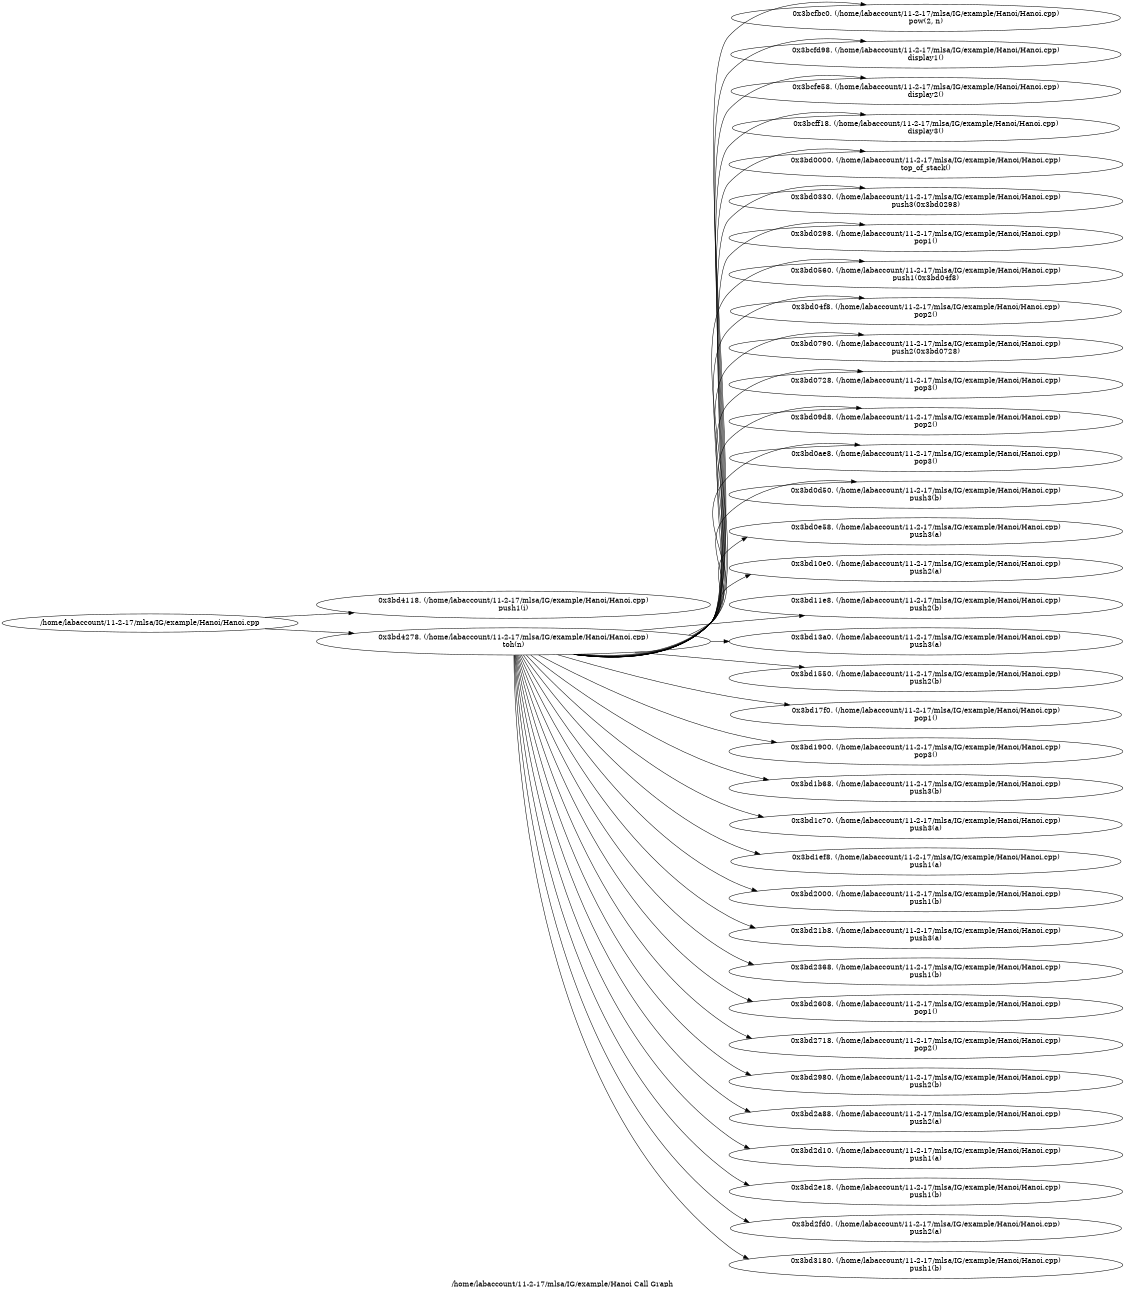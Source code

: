 digraph "/home/labaccount/11-2-17/mlsa/IG/example/Hanoi Call Graph" {
	graph [dpi=300
		rankdir=LR
		size="7.5, 10"
		label="/home/labaccount/11-2-17/mlsa/IG/example/Hanoi Call Graph"
	];

	Node0x683728132 [shape=oval, label="/home/labaccount/11-2-17/mlsa/IG/example/Hanoi/Hanoi.cpp"];
	Node0x836122675 [shape=oval, label="0x3bd4118. (/home/labaccount/11-2-17/mlsa/IG/example/Hanoi/Hanoi.cpp)\npush1(i)"];
	Node0x683728132 -> Node0x836122675;
	Node0x828379820 [shape=oval, label="0x3bd4278. (/home/labaccount/11-2-17/mlsa/IG/example/Hanoi/Hanoi.cpp)\ntoh(n)"];
	Node0x683728132 -> Node0x828379820;
	Node0x126319080 [shape=oval, label="0x3bcfbc0. (/home/labaccount/11-2-17/mlsa/IG/example/Hanoi/Hanoi.cpp)\npow(2, n)"];
	Node0x828379820 -> Node0x126319080;
	Node0x648824925 [shape=oval, label="0x3bcfd98. (/home/labaccount/11-2-17/mlsa/IG/example/Hanoi/Hanoi.cpp)\ndisplay1()"];
	Node0x828379820 -> Node0x648824925;
	Node0x951813154 [shape=oval, label="0x3bcfe58. (/home/labaccount/11-2-17/mlsa/IG/example/Hanoi/Hanoi.cpp)\ndisplay2()"];
	Node0x828379820 -> Node0x951813154;
	Node0x928420157 [shape=oval, label="0x3bcff18. (/home/labaccount/11-2-17/mlsa/IG/example/Hanoi/Hanoi.cpp)\ndisplay3()"];
	Node0x828379820 -> Node0x928420157;
	Node0x952508614 [shape=oval, label="0x3bd0000. (/home/labaccount/11-2-17/mlsa/IG/example/Hanoi/Hanoi.cpp)\ntop_of_stack()"];
	Node0x828379820 -> Node0x952508614;
	Node0x490130659 [shape=oval, label="0x3bd0330. (/home/labaccount/11-2-17/mlsa/IG/example/Hanoi/Hanoi.cpp)\npush3(0x3bd0298)"];
	Node0x828379820 -> Node0x490130659;
	Node0x639737451 [shape=oval, label="0x3bd0298. (/home/labaccount/11-2-17/mlsa/IG/example/Hanoi/Hanoi.cpp)\npop1()"];
	Node0x828379820 -> Node0x639737451;
	Node0x699616896 [shape=oval, label="0x3bd0560. (/home/labaccount/11-2-17/mlsa/IG/example/Hanoi/Hanoi.cpp)\npush1(0x3bd04f8)"];
	Node0x828379820 -> Node0x699616896;
	Node0x236955214 [shape=oval, label="0x3bd04f8. (/home/labaccount/11-2-17/mlsa/IG/example/Hanoi/Hanoi.cpp)\npop2()"];
	Node0x828379820 -> Node0x236955214;
	Node0x323208565 [shape=oval, label="0x3bd0790. (/home/labaccount/11-2-17/mlsa/IG/example/Hanoi/Hanoi.cpp)\npush2(0x3bd0728)"];
	Node0x828379820 -> Node0x323208565;
	Node0x236451938 [shape=oval, label="0x3bd0728. (/home/labaccount/11-2-17/mlsa/IG/example/Hanoi/Hanoi.cpp)\npop3()"];
	Node0x828379820 -> Node0x236451938;
	Node0x696767072 [shape=oval, label="0x3bd09d8. (/home/labaccount/11-2-17/mlsa/IG/example/Hanoi/Hanoi.cpp)\npop2()"];
	Node0x828379820 -> Node0x696767072;
	Node0x267953484 [shape=oval, label="0x3bd0ae8. (/home/labaccount/11-2-17/mlsa/IG/example/Hanoi/Hanoi.cpp)\npop3()"];
	Node0x828379820 -> Node0x267953484;
	Node0x141729631 [shape=oval, label="0x3bd0d50. (/home/labaccount/11-2-17/mlsa/IG/example/Hanoi/Hanoi.cpp)\npush3(b)"];
	Node0x828379820 -> Node0x141729631;
	Node0x675526021 [shape=oval, label="0x3bd0e58. (/home/labaccount/11-2-17/mlsa/IG/example/Hanoi/Hanoi.cpp)\npush3(a)"];
	Node0x828379820 -> Node0x675526021;
	Node0x481176082 [shape=oval, label="0x3bd10e0. (/home/labaccount/11-2-17/mlsa/IG/example/Hanoi/Hanoi.cpp)\npush2(a)"];
	Node0x828379820 -> Node0x481176082;
	Node0x782469379 [shape=oval, label="0x3bd11e8. (/home/labaccount/11-2-17/mlsa/IG/example/Hanoi/Hanoi.cpp)\npush2(b)"];
	Node0x828379820 -> Node0x782469379;
	Node0x357907055 [shape=oval, label="0x3bd13a0. (/home/labaccount/11-2-17/mlsa/IG/example/Hanoi/Hanoi.cpp)\npush3(a)"];
	Node0x828379820 -> Node0x357907055;
	Node0x294803597 [shape=oval, label="0x3bd1550. (/home/labaccount/11-2-17/mlsa/IG/example/Hanoi/Hanoi.cpp)\npush2(b)"];
	Node0x828379820 -> Node0x294803597;
	Node0x205300221 [shape=oval, label="0x3bd17f0. (/home/labaccount/11-2-17/mlsa/IG/example/Hanoi/Hanoi.cpp)\npop1()"];
	Node0x828379820 -> Node0x205300221;
	Node0x398031900 [shape=oval, label="0x3bd1900. (/home/labaccount/11-2-17/mlsa/IG/example/Hanoi/Hanoi.cpp)\npop3()"];
	Node0x828379820 -> Node0x398031900;
	Node0x935828692 [shape=oval, label="0x3bd1b68. (/home/labaccount/11-2-17/mlsa/IG/example/Hanoi/Hanoi.cpp)\npush3(b)"];
	Node0x828379820 -> Node0x935828692;
	Node0x210988435 [shape=oval, label="0x3bd1c70. (/home/labaccount/11-2-17/mlsa/IG/example/Hanoi/Hanoi.cpp)\npush3(a)"];
	Node0x828379820 -> Node0x210988435;
	Node0x391703718 [shape=oval, label="0x3bd1ef8. (/home/labaccount/11-2-17/mlsa/IG/example/Hanoi/Hanoi.cpp)\npush1(a)"];
	Node0x828379820 -> Node0x391703718;
	Node0x664376695 [shape=oval, label="0x3bd2000. (/home/labaccount/11-2-17/mlsa/IG/example/Hanoi/Hanoi.cpp)\npush1(b)"];
	Node0x828379820 -> Node0x664376695;
	Node0x847606275 [shape=oval, label="0x3bd21b8. (/home/labaccount/11-2-17/mlsa/IG/example/Hanoi/Hanoi.cpp)\npush3(a)"];
	Node0x828379820 -> Node0x847606275;
	Node0x231141243 [shape=oval, label="0x3bd2368. (/home/labaccount/11-2-17/mlsa/IG/example/Hanoi/Hanoi.cpp)\npush1(b)"];
	Node0x828379820 -> Node0x231141243;
	Node0x306567627 [shape=oval, label="0x3bd2608. (/home/labaccount/11-2-17/mlsa/IG/example/Hanoi/Hanoi.cpp)\npop1()"];
	Node0x828379820 -> Node0x306567627;
	Node0x901252922 [shape=oval, label="0x3bd2718. (/home/labaccount/11-2-17/mlsa/IG/example/Hanoi/Hanoi.cpp)\npop2()"];
	Node0x828379820 -> Node0x901252922;
	Node0x547894753 [shape=oval, label="0x3bd2980. (/home/labaccount/11-2-17/mlsa/IG/example/Hanoi/Hanoi.cpp)\npush2(b)"];
	Node0x828379820 -> Node0x547894753;
	Node0x636903927 [shape=oval, label="0x3bd2a88. (/home/labaccount/11-2-17/mlsa/IG/example/Hanoi/Hanoi.cpp)\npush2(a)"];
	Node0x828379820 -> Node0x636903927;
	Node0x103148513 [shape=oval, label="0x3bd2d10. (/home/labaccount/11-2-17/mlsa/IG/example/Hanoi/Hanoi.cpp)\npush1(a)"];
	Node0x828379820 -> Node0x103148513;
	Node0x871741321 [shape=oval, label="0x3bd2e18. (/home/labaccount/11-2-17/mlsa/IG/example/Hanoi/Hanoi.cpp)\npush1(b)"];
	Node0x828379820 -> Node0x871741321;
	Node0x327204672 [shape=oval, label="0x3bd2fd0. (/home/labaccount/11-2-17/mlsa/IG/example/Hanoi/Hanoi.cpp)\npush2(a)"];
	Node0x828379820 -> Node0x327204672;
	Node0x629499155 [shape=oval, label="0x3bd3180. (/home/labaccount/11-2-17/mlsa/IG/example/Hanoi/Hanoi.cpp)\npush1(b)"];
	Node0x828379820 -> Node0x629499155;
}